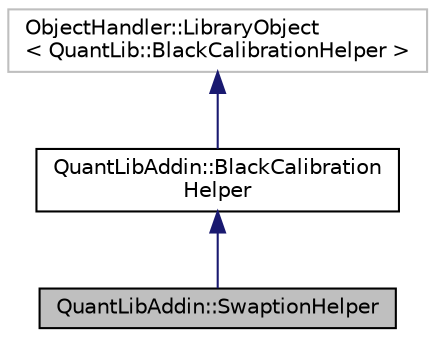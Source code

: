 digraph "QuantLibAddin::SwaptionHelper"
{
  edge [fontname="Helvetica",fontsize="10",labelfontname="Helvetica",labelfontsize="10"];
  node [fontname="Helvetica",fontsize="10",shape=record];
  Node3 [label="QuantLibAddin::SwaptionHelper",height=0.2,width=0.4,color="black", fillcolor="grey75", style="filled", fontcolor="black"];
  Node4 -> Node3 [dir="back",color="midnightblue",fontsize="10",style="solid",fontname="Helvetica"];
  Node4 [label="QuantLibAddin::BlackCalibration\lHelper",height=0.2,width=0.4,color="black", fillcolor="white", style="filled",URL="$class_quant_lib_addin_1_1_black_calibration_helper.html"];
  Node5 -> Node4 [dir="back",color="midnightblue",fontsize="10",style="solid",fontname="Helvetica"];
  Node5 [label="ObjectHandler::LibraryObject\l\< QuantLib::BlackCalibrationHelper \>",height=0.2,width=0.4,color="grey75", fillcolor="white", style="filled"];
}
